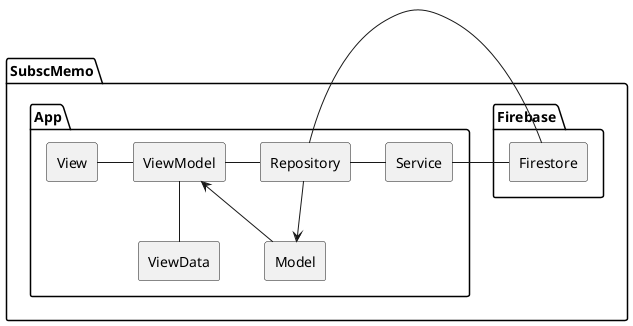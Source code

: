 @startuml
skinparam componentStyle rectangle

package "SubscMemo"{
    package "Firebase" {
        [Firestore]  as fs
    }

    package "App" {
        [Model]  as m
        [Repository]  as repo
        [Service]  as service
        [View]  as v
        [ViewData]  as vd
        [ViewModel]  as vm

        v - vm

        vm - repo
        vm -d- vd

        repo - fs
        repo - service
        repo --> m

        service - fs

        m --> vm
    }

}
@enduml